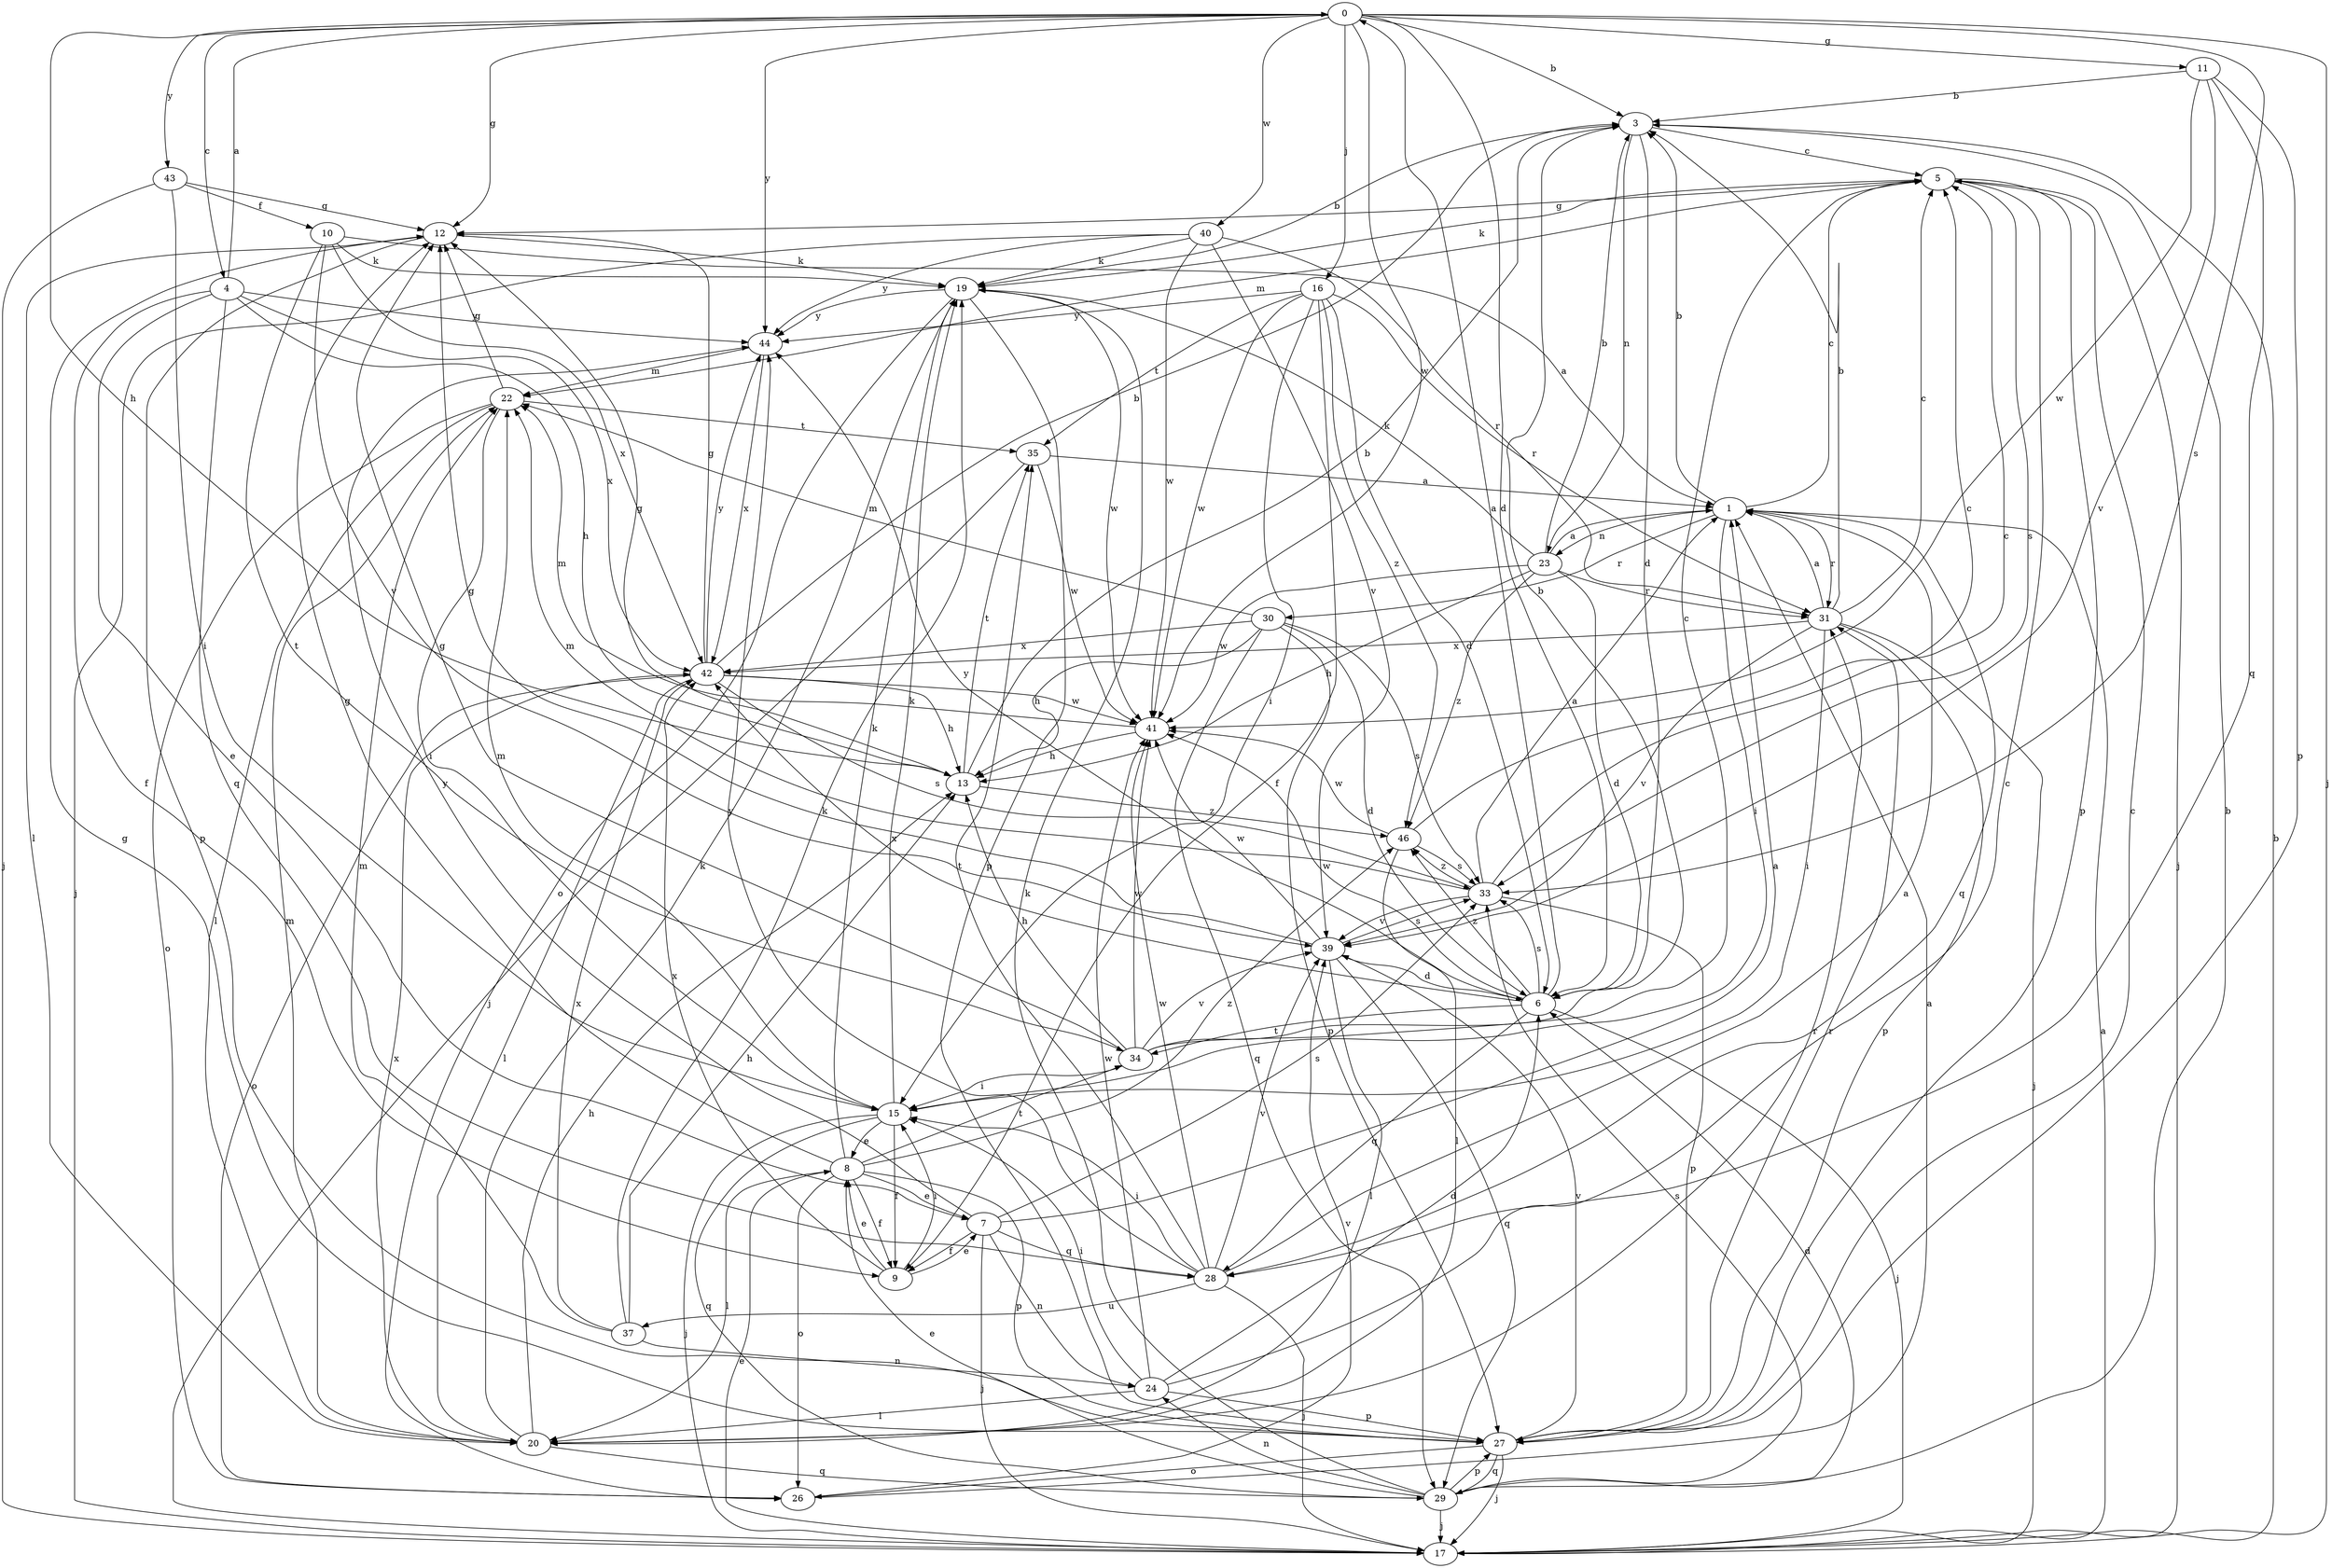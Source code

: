strict digraph  {
0;
1;
3;
4;
5;
6;
7;
8;
9;
10;
11;
12;
13;
15;
16;
17;
19;
20;
22;
23;
24;
26;
27;
28;
29;
30;
31;
33;
34;
35;
37;
39;
40;
41;
42;
43;
44;
46;
0 -> 3  [label=b];
0 -> 4  [label=c];
0 -> 6  [label=d];
0 -> 11  [label=g];
0 -> 12  [label=g];
0 -> 13  [label=h];
0 -> 16  [label=j];
0 -> 17  [label=j];
0 -> 33  [label=s];
0 -> 40  [label=w];
0 -> 41  [label=w];
0 -> 43  [label=y];
0 -> 44  [label=y];
1 -> 3  [label=b];
1 -> 5  [label=c];
1 -> 15  [label=i];
1 -> 23  [label=n];
1 -> 28  [label=q];
1 -> 30  [label=r];
1 -> 31  [label=r];
3 -> 5  [label=c];
3 -> 6  [label=d];
3 -> 23  [label=n];
4 -> 0  [label=a];
4 -> 7  [label=e];
4 -> 9  [label=f];
4 -> 13  [label=h];
4 -> 28  [label=q];
4 -> 42  [label=x];
4 -> 44  [label=y];
5 -> 12  [label=g];
5 -> 17  [label=j];
5 -> 19  [label=k];
5 -> 22  [label=m];
5 -> 27  [label=p];
5 -> 33  [label=s];
6 -> 0  [label=a];
6 -> 17  [label=j];
6 -> 28  [label=q];
6 -> 33  [label=s];
6 -> 34  [label=t];
6 -> 41  [label=w];
6 -> 42  [label=x];
6 -> 44  [label=y];
6 -> 46  [label=z];
7 -> 1  [label=a];
7 -> 9  [label=f];
7 -> 17  [label=j];
7 -> 24  [label=n];
7 -> 28  [label=q];
7 -> 33  [label=s];
7 -> 44  [label=y];
8 -> 7  [label=e];
8 -> 9  [label=f];
8 -> 12  [label=g];
8 -> 19  [label=k];
8 -> 20  [label=l];
8 -> 26  [label=o];
8 -> 27  [label=p];
8 -> 34  [label=t];
8 -> 46  [label=z];
9 -> 7  [label=e];
9 -> 8  [label=e];
9 -> 15  [label=i];
9 -> 42  [label=x];
10 -> 1  [label=a];
10 -> 19  [label=k];
10 -> 34  [label=t];
10 -> 39  [label=v];
10 -> 42  [label=x];
11 -> 3  [label=b];
11 -> 27  [label=p];
11 -> 28  [label=q];
11 -> 39  [label=v];
11 -> 41  [label=w];
12 -> 19  [label=k];
12 -> 20  [label=l];
12 -> 27  [label=p];
13 -> 3  [label=b];
13 -> 12  [label=g];
13 -> 35  [label=t];
13 -> 46  [label=z];
15 -> 8  [label=e];
15 -> 9  [label=f];
15 -> 17  [label=j];
15 -> 19  [label=k];
15 -> 22  [label=m];
15 -> 29  [label=q];
16 -> 6  [label=d];
16 -> 9  [label=f];
16 -> 15  [label=i];
16 -> 31  [label=r];
16 -> 35  [label=t];
16 -> 41  [label=w];
16 -> 44  [label=y];
16 -> 46  [label=z];
17 -> 1  [label=a];
17 -> 3  [label=b];
17 -> 8  [label=e];
19 -> 3  [label=b];
19 -> 26  [label=o];
19 -> 27  [label=p];
19 -> 41  [label=w];
19 -> 44  [label=y];
20 -> 13  [label=h];
20 -> 19  [label=k];
20 -> 22  [label=m];
20 -> 29  [label=q];
20 -> 31  [label=r];
20 -> 42  [label=x];
22 -> 12  [label=g];
22 -> 15  [label=i];
22 -> 20  [label=l];
22 -> 26  [label=o];
22 -> 35  [label=t];
23 -> 1  [label=a];
23 -> 3  [label=b];
23 -> 6  [label=d];
23 -> 13  [label=h];
23 -> 19  [label=k];
23 -> 31  [label=r];
23 -> 41  [label=w];
23 -> 46  [label=z];
24 -> 5  [label=c];
24 -> 6  [label=d];
24 -> 15  [label=i];
24 -> 20  [label=l];
24 -> 27  [label=p];
24 -> 41  [label=w];
26 -> 1  [label=a];
26 -> 39  [label=v];
27 -> 5  [label=c];
27 -> 12  [label=g];
27 -> 17  [label=j];
27 -> 26  [label=o];
27 -> 29  [label=q];
27 -> 31  [label=r];
27 -> 39  [label=v];
28 -> 1  [label=a];
28 -> 15  [label=i];
28 -> 17  [label=j];
28 -> 35  [label=t];
28 -> 37  [label=u];
28 -> 39  [label=v];
28 -> 41  [label=w];
28 -> 44  [label=y];
29 -> 3  [label=b];
29 -> 6  [label=d];
29 -> 8  [label=e];
29 -> 17  [label=j];
29 -> 19  [label=k];
29 -> 24  [label=n];
29 -> 27  [label=p];
29 -> 33  [label=s];
30 -> 6  [label=d];
30 -> 13  [label=h];
30 -> 22  [label=m];
30 -> 27  [label=p];
30 -> 29  [label=q];
30 -> 33  [label=s];
30 -> 42  [label=x];
31 -> 1  [label=a];
31 -> 3  [label=b];
31 -> 5  [label=c];
31 -> 15  [label=i];
31 -> 17  [label=j];
31 -> 27  [label=p];
31 -> 39  [label=v];
31 -> 42  [label=x];
33 -> 1  [label=a];
33 -> 5  [label=c];
33 -> 22  [label=m];
33 -> 27  [label=p];
33 -> 39  [label=v];
33 -> 46  [label=z];
34 -> 3  [label=b];
34 -> 5  [label=c];
34 -> 12  [label=g];
34 -> 13  [label=h];
34 -> 15  [label=i];
34 -> 39  [label=v];
34 -> 41  [label=w];
35 -> 1  [label=a];
35 -> 17  [label=j];
35 -> 41  [label=w];
37 -> 13  [label=h];
37 -> 19  [label=k];
37 -> 22  [label=m];
37 -> 24  [label=n];
37 -> 42  [label=x];
39 -> 6  [label=d];
39 -> 12  [label=g];
39 -> 20  [label=l];
39 -> 29  [label=q];
39 -> 33  [label=s];
39 -> 41  [label=w];
40 -> 17  [label=j];
40 -> 19  [label=k];
40 -> 31  [label=r];
40 -> 39  [label=v];
40 -> 41  [label=w];
40 -> 44  [label=y];
41 -> 13  [label=h];
41 -> 22  [label=m];
42 -> 3  [label=b];
42 -> 12  [label=g];
42 -> 13  [label=h];
42 -> 20  [label=l];
42 -> 26  [label=o];
42 -> 33  [label=s];
42 -> 41  [label=w];
42 -> 44  [label=y];
43 -> 10  [label=f];
43 -> 12  [label=g];
43 -> 15  [label=i];
43 -> 17  [label=j];
44 -> 22  [label=m];
44 -> 42  [label=x];
46 -> 5  [label=c];
46 -> 20  [label=l];
46 -> 33  [label=s];
46 -> 41  [label=w];
}
